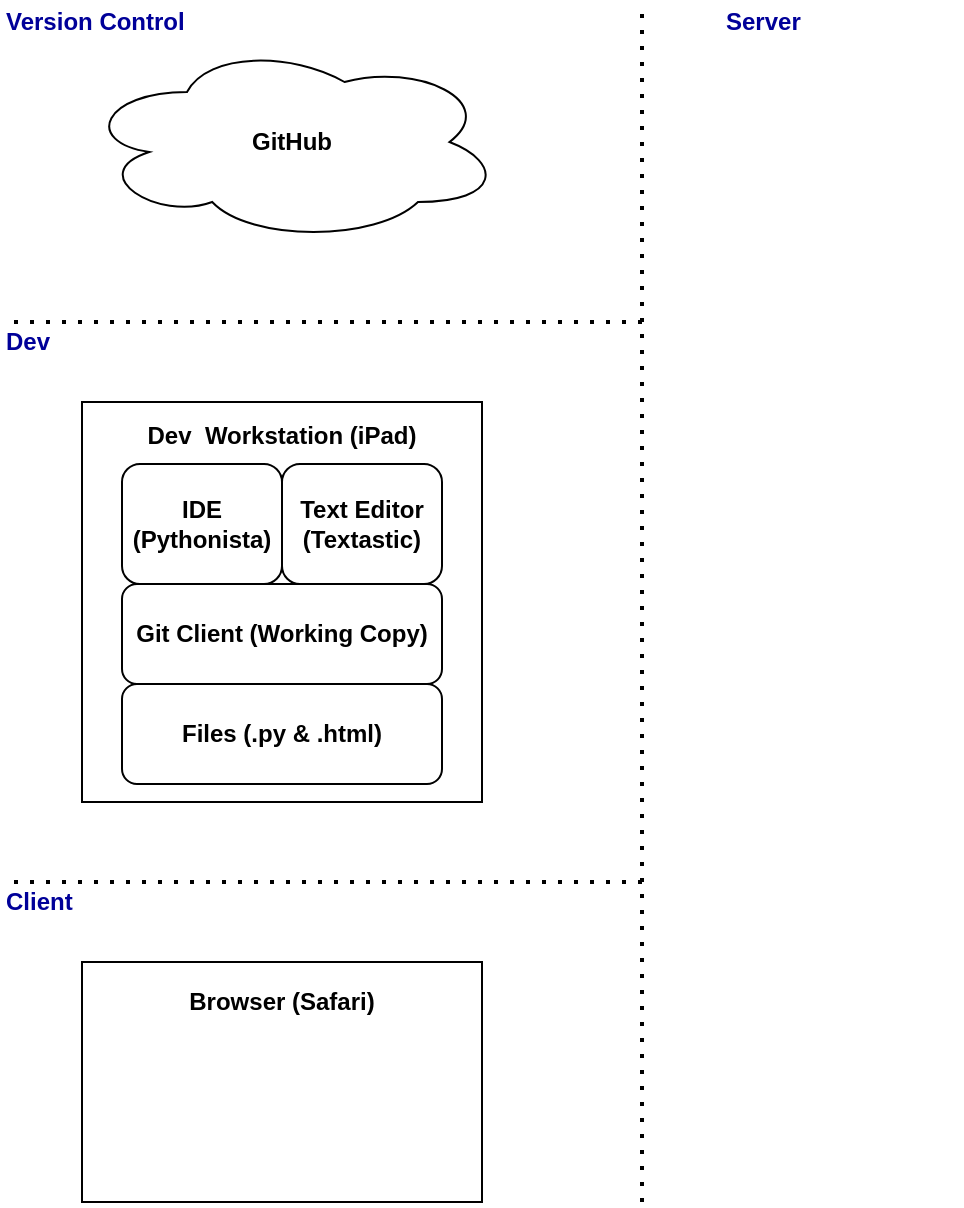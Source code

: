 <mxfile version="13.9.7" type="github">
  <diagram id="kgpKYQtTHZ0yAKxKKP6v" name="Page-1">
    <mxGraphModel dx="868" dy="742" grid="1" gridSize="10" guides="1" tooltips="1" connect="1" arrows="1" fold="1" page="1" pageScale="1" pageWidth="850" pageHeight="1100" math="0" shadow="0">
      <root>
        <mxCell id="0" />
        <mxCell id="1" parent="0" />
        <mxCell id="kP34SKrH4v_GNEErMYQn-1" value="" style="endArrow=none;dashed=1;html=1;dashPattern=1 3;strokeWidth=2;" edge="1" parent="1">
          <mxGeometry width="50" height="50" relative="1" as="geometry">
            <mxPoint x="360" y="640" as="sourcePoint" />
            <mxPoint x="360" y="40" as="targetPoint" />
          </mxGeometry>
        </mxCell>
        <mxCell id="kP34SKrH4v_GNEErMYQn-3" value="" style="rounded=0;whiteSpace=wrap;html=1;" vertex="1" parent="1">
          <mxGeometry x="80" y="240" width="200" height="200" as="geometry" />
        </mxCell>
        <mxCell id="kP34SKrH4v_GNEErMYQn-9" value="" style="rounded=0;whiteSpace=wrap;html=1;" vertex="1" parent="1">
          <mxGeometry x="80" y="520" width="200" height="120" as="geometry" />
        </mxCell>
        <mxCell id="kP34SKrH4v_GNEErMYQn-10" value="" style="rounded=1;whiteSpace=wrap;html=1;" vertex="1" parent="1">
          <mxGeometry x="100" y="331" width="160" height="50" as="geometry" />
        </mxCell>
        <mxCell id="kP34SKrH4v_GNEErMYQn-11" value="" style="rounded=1;whiteSpace=wrap;html=1;" vertex="1" parent="1">
          <mxGeometry x="100" y="271" width="80" height="60" as="geometry" />
        </mxCell>
        <mxCell id="kP34SKrH4v_GNEErMYQn-13" value="" style="rounded=1;whiteSpace=wrap;html=1;" vertex="1" parent="1">
          <mxGeometry x="180" y="271" width="80" height="60" as="geometry" />
        </mxCell>
        <mxCell id="kP34SKrH4v_GNEErMYQn-4" value="Browser (Safari)" style="text;html=1;strokeColor=none;fillColor=none;align=center;verticalAlign=middle;whiteSpace=wrap;rounded=0;fontStyle=1" vertex="1" parent="1">
          <mxGeometry x="80" y="530" width="200" height="20" as="geometry" />
        </mxCell>
        <mxCell id="kP34SKrH4v_GNEErMYQn-14" value="Dev &amp;nbsp;Workstation (iPad)" style="text;html=1;strokeColor=none;fillColor=none;align=center;verticalAlign=middle;whiteSpace=wrap;rounded=0;fontStyle=1" vertex="1" parent="1">
          <mxGeometry x="80" y="247" width="200" height="20" as="geometry" />
        </mxCell>
        <mxCell id="kP34SKrH4v_GNEErMYQn-15" value="Git Client (Working Copy)" style="text;html=1;strokeColor=none;fillColor=none;align=center;verticalAlign=middle;whiteSpace=wrap;rounded=0;fontStyle=1" vertex="1" parent="1">
          <mxGeometry x="80" y="346" width="200" height="20" as="geometry" />
        </mxCell>
        <mxCell id="kP34SKrH4v_GNEErMYQn-17" value="IDE&lt;br&gt;(Pythonista)" style="text;html=1;strokeColor=none;fillColor=none;align=center;verticalAlign=middle;whiteSpace=wrap;rounded=0;fontStyle=1" vertex="1" parent="1">
          <mxGeometry x="100" y="291" width="80" height="20" as="geometry" />
        </mxCell>
        <mxCell id="kP34SKrH4v_GNEErMYQn-18" value="Text Editor&lt;br&gt;(Textastic)" style="text;html=1;strokeColor=none;fillColor=none;align=center;verticalAlign=middle;whiteSpace=wrap;rounded=0;fontStyle=1" vertex="1" parent="1">
          <mxGeometry x="180" y="291" width="80" height="20" as="geometry" />
        </mxCell>
        <mxCell id="kP34SKrH4v_GNEErMYQn-19" value="" style="rounded=1;whiteSpace=wrap;html=1;" vertex="1" parent="1">
          <mxGeometry x="100" y="381" width="160" height="50" as="geometry" />
        </mxCell>
        <mxCell id="kP34SKrH4v_GNEErMYQn-20" value="Files (.py &amp;amp; .html)" style="text;html=1;strokeColor=none;fillColor=none;align=center;verticalAlign=middle;whiteSpace=wrap;rounded=0;fontStyle=1" vertex="1" parent="1">
          <mxGeometry x="80" y="396" width="200" height="20" as="geometry" />
        </mxCell>
        <mxCell id="kP34SKrH4v_GNEErMYQn-21" value="" style="ellipse;shape=cloud;whiteSpace=wrap;html=1;" vertex="1" parent="1">
          <mxGeometry x="80" y="60" width="210" height="100" as="geometry" />
        </mxCell>
        <mxCell id="kP34SKrH4v_GNEErMYQn-23" value="GitHub" style="text;html=1;strokeColor=none;fillColor=none;align=center;verticalAlign=middle;whiteSpace=wrap;rounded=0;fontStyle=1" vertex="1" parent="1">
          <mxGeometry x="85" y="100" width="200" height="20" as="geometry" />
        </mxCell>
        <mxCell id="kP34SKrH4v_GNEErMYQn-24" value="" style="endArrow=none;dashed=1;html=1;dashPattern=1 3;strokeWidth=2;" edge="1" parent="1">
          <mxGeometry width="50" height="50" relative="1" as="geometry">
            <mxPoint x="360" y="200" as="sourcePoint" />
            <mxPoint x="40" y="200" as="targetPoint" />
          </mxGeometry>
        </mxCell>
        <mxCell id="kP34SKrH4v_GNEErMYQn-25" value="" style="endArrow=none;dashed=1;html=1;dashPattern=1 3;strokeWidth=2;" edge="1" parent="1">
          <mxGeometry width="50" height="50" relative="1" as="geometry">
            <mxPoint x="360" y="480" as="sourcePoint" />
            <mxPoint x="40" y="480" as="targetPoint" />
          </mxGeometry>
        </mxCell>
        <mxCell id="kP34SKrH4v_GNEErMYQn-26" value="Client" style="text;html=1;strokeColor=none;fillColor=none;align=left;verticalAlign=middle;whiteSpace=wrap;rounded=0;fontStyle=1;fontColor=#000099;" vertex="1" parent="1">
          <mxGeometry x="40" y="480" width="120" height="20" as="geometry" />
        </mxCell>
        <mxCell id="kP34SKrH4v_GNEErMYQn-27" value="Dev" style="text;html=1;strokeColor=none;fillColor=none;align=left;verticalAlign=middle;whiteSpace=wrap;rounded=0;fontStyle=1;fontColor=#000099;" vertex="1" parent="1">
          <mxGeometry x="40" y="200" width="120" height="20" as="geometry" />
        </mxCell>
        <mxCell id="kP34SKrH4v_GNEErMYQn-28" value="Version Control" style="text;html=1;strokeColor=none;fillColor=none;align=left;verticalAlign=middle;whiteSpace=wrap;rounded=0;fontStyle=1;fontColor=#000099;" vertex="1" parent="1">
          <mxGeometry x="40" y="40" width="120" height="20" as="geometry" />
        </mxCell>
        <mxCell id="kP34SKrH4v_GNEErMYQn-29" value="Server" style="text;html=1;strokeColor=none;fillColor=none;align=left;verticalAlign=middle;whiteSpace=wrap;rounded=0;fontStyle=1;fontColor=#000099;" vertex="1" parent="1">
          <mxGeometry x="400" y="40" width="120" height="20" as="geometry" />
        </mxCell>
      </root>
    </mxGraphModel>
  </diagram>
</mxfile>
